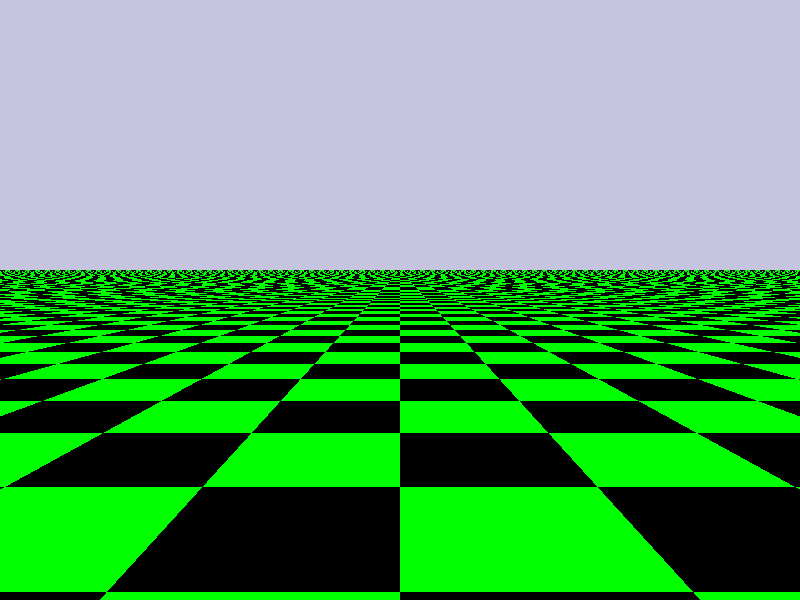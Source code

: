#include "colors.inc"


camera {
  location <0,1.1,-2>
  look_at <0,1,0>
}
 
background { LightSteelBlue }

light_source { <500,500,-1000> color White}


plane {
  y, 0   
  pigment { checker Green Black }
} 




#declare Projetor =
union{
      difference { //pe
        sphere {
          <0,0,0>, 0.2
        }
        box {
          <-0.5, -0.5, -0.5> <0.5, 0, 0.5>
        }
      }
      
      cylinder {    //haste
        <0,0,0>, <0,0.8,0>, 0.1
      }
      cylinder {    //haste segura
        <0,0.6,0>, <0,0.8,0>, 0.2
      }
      
      
      //caixa
      intersection {
        box {
          <-0.5, 0.7, -0.5> <0.5, 1.1, 0.5>
        }
        cylinder {
          <0,0.9,-0.6>, <0,0.9,0.6>, 0.5
        }
      }
      
      
      difference { //lente externo
        cylinder {
          <-0.3,0.9,-0.6>, <-0.3,0.9,0>, 0.1
          pigment{ color Black }
          finish {phong 0.8 reflection 0.1}
        }
        cylinder {
          <-0.3,0.9,-0.7>, <-0.3,0.9,0>, 0.06
        }
      }
      
      cylinder {   //lente vidro
        <-0.3,0.9,-0.6>, <-0.3,0.9,-0.59>, 0.06
        pigment { color Cyan filter 0.7 }
        finish {phong 0.8 reflection 0.2}
      }                  
      
      sphere {  //luz desligado
        <-0.4,1.04,-0.5>, 0.025
        pigment{ color Red }
        finish{ambient 1 reflection 0.1}
      } 
        
  pigment{ color White }
  finish {phong 0.8 reflection 0.1}
}
 

   
